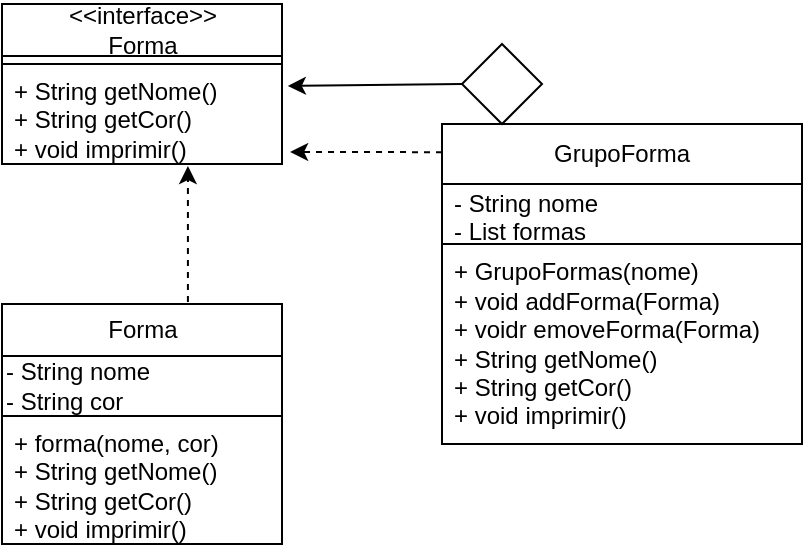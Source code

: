 <mxfile>
    <diagram id="FV1s3ZicXbtBwObBkq-W" name="Page-1">
        <mxGraphModel dx="531" dy="467" grid="1" gridSize="10" guides="1" tooltips="1" connect="1" arrows="1" fold="1" page="1" pageScale="1" pageWidth="850" pageHeight="1100" math="0" shadow="0">
            <root>
                <mxCell id="0"/>
                <mxCell id="1" parent="0"/>
                <mxCell id="2" value="Forma" style="swimlane;fontStyle=0;childLayout=stackLayout;horizontal=1;startSize=26;fillColor=none;horizontalStack=0;resizeParent=1;resizeParentMax=0;resizeLast=0;collapsible=1;marginBottom=0;html=1;" parent="1" vertex="1">
                    <mxGeometry x="80" y="230" width="140" height="120" as="geometry"/>
                </mxCell>
                <mxCell id="6" value="&lt;span style=&quot;&quot;&gt;- String nome&lt;/span&gt;&lt;br style=&quot;&quot;&gt;&lt;div style=&quot;&quot;&gt;&lt;span style=&quot;background-color: initial;&quot;&gt;- String cor&lt;/span&gt;&lt;/div&gt;" style="text;html=1;strokeColor=none;fillColor=none;align=left;verticalAlign=middle;whiteSpace=wrap;rounded=0;" parent="2" vertex="1">
                    <mxGeometry y="26" width="140" height="30" as="geometry"/>
                </mxCell>
                <mxCell id="3" value="+ forma(nome, cor)&lt;br&gt;+ String getNome()&lt;br&gt;+ String getCor()&lt;br&gt;+ void imprimir()" style="text;strokeColor=default;fillColor=none;align=left;verticalAlign=top;spacingLeft=4;spacingRight=4;overflow=hidden;rotatable=0;points=[[0,0.5],[1,0.5]];portConstraint=eastwest;whiteSpace=wrap;html=1;" parent="2" vertex="1">
                    <mxGeometry y="56" width="140" height="64" as="geometry"/>
                </mxCell>
                <mxCell id="7" value="GrupoForma" style="swimlane;fontStyle=0;childLayout=stackLayout;horizontal=1;startSize=30;horizontalStack=0;resizeParent=1;resizeParentMax=0;resizeLast=0;collapsible=1;marginBottom=0;whiteSpace=wrap;html=1;strokeColor=default;" parent="1" vertex="1">
                    <mxGeometry x="300" y="140" width="180" height="160" as="geometry"/>
                </mxCell>
                <mxCell id="8" value="- String nome&lt;br&gt;- List formas" style="text;strokeColor=none;fillColor=none;align=left;verticalAlign=middle;spacingLeft=4;spacingRight=4;overflow=hidden;points=[[0,0.5],[1,0.5]];portConstraint=eastwest;rotatable=0;whiteSpace=wrap;html=1;" parent="7" vertex="1">
                    <mxGeometry y="30" width="180" height="30" as="geometry"/>
                </mxCell>
                <mxCell id="9" value="+ GrupoFormas(nome)&lt;br&gt;+ void addForma(Forma)&lt;br&gt;+ voidr emoveForma(Forma)&lt;br&gt;+ String getNome()&lt;br&gt;+ String getCor()&lt;br&gt;+ void imprimir()" style="text;strokeColor=default;fillColor=none;align=left;verticalAlign=middle;spacingLeft=4;spacingRight=4;overflow=hidden;points=[[0,0.5],[1,0.5]];portConstraint=eastwest;rotatable=0;whiteSpace=wrap;html=1;" parent="7" vertex="1">
                    <mxGeometry y="60" width="180" height="100" as="geometry"/>
                </mxCell>
                <mxCell id="11" value="&amp;lt;&amp;lt;interface&amp;gt;&amp;gt;&lt;br&gt;Forma" style="swimlane;fontStyle=0;childLayout=stackLayout;horizontal=1;startSize=26;fillColor=none;horizontalStack=0;resizeParent=1;resizeParentMax=0;resizeLast=0;collapsible=1;marginBottom=0;html=1;" parent="1" vertex="1">
                    <mxGeometry x="80" y="80" width="140" height="80" as="geometry"/>
                </mxCell>
                <mxCell id="14" value="" style="text;html=1;strokeColor=default;fillColor=none;align=center;verticalAlign=middle;whiteSpace=wrap;rounded=0;" parent="11" vertex="1">
                    <mxGeometry y="26" width="140" height="4" as="geometry"/>
                </mxCell>
                <mxCell id="13" value="+ String getNome()&lt;br&gt;+ String getCor()&lt;br&gt;+ void imprimir()" style="text;strokeColor=default;fillColor=none;align=left;verticalAlign=top;spacingLeft=4;spacingRight=4;overflow=hidden;rotatable=0;points=[[0,0.5],[1,0.5]];portConstraint=eastwest;whiteSpace=wrap;html=1;" parent="11" vertex="1">
                    <mxGeometry y="30" width="140" height="50" as="geometry"/>
                </mxCell>
                <mxCell id="15" value="" style="rhombus;whiteSpace=wrap;html=1;" vertex="1" parent="1">
                    <mxGeometry x="310" y="100" width="40" height="40" as="geometry"/>
                </mxCell>
                <mxCell id="16" value="" style="endArrow=classic;html=1;exitX=0;exitY=0.5;exitDx=0;exitDy=0;entryX=1.021;entryY=0.22;entryDx=0;entryDy=0;entryPerimeter=0;" edge="1" parent="1" source="15" target="13">
                    <mxGeometry width="50" height="50" relative="1" as="geometry">
                        <mxPoint x="250" y="270" as="sourcePoint"/>
                        <mxPoint x="230" y="120" as="targetPoint"/>
                    </mxGeometry>
                </mxCell>
                <mxCell id="19" value="" style="endArrow=classic;html=1;entryX=0.664;entryY=1.02;entryDx=0;entryDy=0;entryPerimeter=0;dashed=1;exitX=0.664;exitY=-0.008;exitDx=0;exitDy=0;exitPerimeter=0;" edge="1" parent="1" source="2" target="13">
                    <mxGeometry width="50" height="50" relative="1" as="geometry">
                        <mxPoint x="173" y="230" as="sourcePoint"/>
                        <mxPoint x="300" y="220" as="targetPoint"/>
                    </mxGeometry>
                </mxCell>
                <mxCell id="20" value="" style="endArrow=classic;html=1;dashed=1;entryX=1.029;entryY=0.88;entryDx=0;entryDy=0;entryPerimeter=0;exitX=0;exitY=0.088;exitDx=0;exitDy=0;exitPerimeter=0;" edge="1" parent="1" source="7" target="13">
                    <mxGeometry width="50" height="50" relative="1" as="geometry">
                        <mxPoint x="290" y="150" as="sourcePoint"/>
                        <mxPoint x="300" y="220" as="targetPoint"/>
                    </mxGeometry>
                </mxCell>
            </root>
        </mxGraphModel>
    </diagram>
</mxfile>